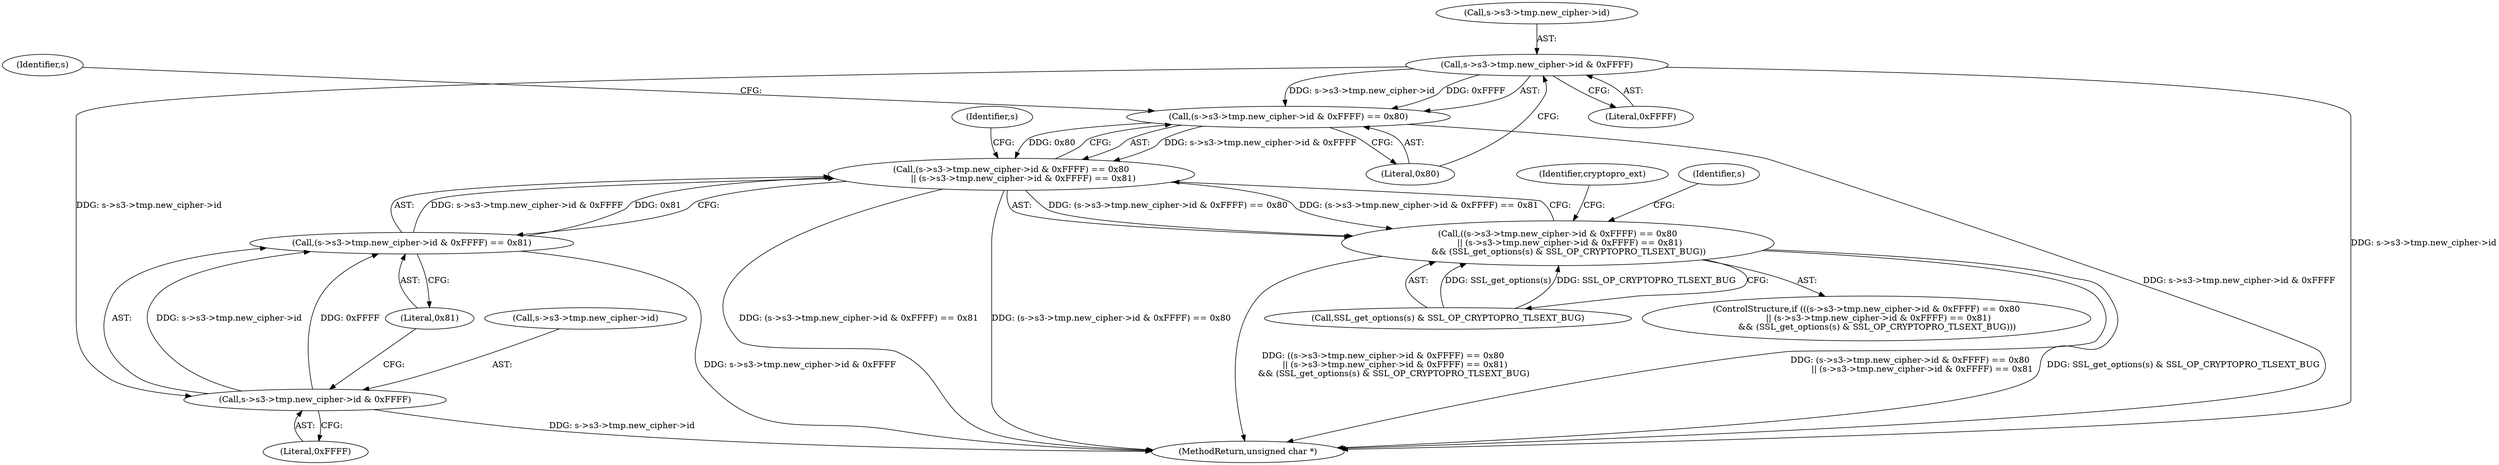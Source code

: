 digraph "0_openssl_4ad93618d26a3ea23d36ad5498ff4f59eff3a4d2_6@pointer" {
"1000445" [label="(Call,s->s3->tmp.new_cipher->id & 0xFFFF)"];
"1000444" [label="(Call,(s->s3->tmp.new_cipher->id & 0xFFFF) == 0x80)"];
"1000443" [label="(Call,(s->s3->tmp.new_cipher->id & 0xFFFF) == 0x80\n         || (s->s3->tmp.new_cipher->id & 0xFFFF) == 0x81)"];
"1000442" [label="(Call,((s->s3->tmp.new_cipher->id & 0xFFFF) == 0x80\n         || (s->s3->tmp.new_cipher->id & 0xFFFF) == 0x81)\n        && (SSL_get_options(s) & SSL_OP_CRYPTOPRO_TLSEXT_BUG))"];
"1000458" [label="(Call,s->s3->tmp.new_cipher->id & 0xFFFF)"];
"1000457" [label="(Call,(s->s3->tmp.new_cipher->id & 0xFFFF) == 0x81)"];
"1000498" [label="(Identifier,s)"];
"1000456" [label="(Literal,0x80)"];
"1000469" [label="(Literal,0x81)"];
"1000444" [label="(Call,(s->s3->tmp.new_cipher->id & 0xFFFF) == 0x80)"];
"1000445" [label="(Call,s->s3->tmp.new_cipher->id & 0xFFFF)"];
"1000794" [label="(MethodReturn,unsigned char *)"];
"1000442" [label="(Call,((s->s3->tmp.new_cipher->id & 0xFFFF) == 0x80\n         || (s->s3->tmp.new_cipher->id & 0xFFFF) == 0x81)\n        && (SSL_get_options(s) & SSL_OP_CRYPTOPRO_TLSEXT_BUG))"];
"1000472" [label="(Identifier,s)"];
"1000443" [label="(Call,(s->s3->tmp.new_cipher->id & 0xFFFF) == 0x80\n         || (s->s3->tmp.new_cipher->id & 0xFFFF) == 0x81)"];
"1000470" [label="(Call,SSL_get_options(s) & SSL_OP_CRYPTOPRO_TLSEXT_BUG)"];
"1000477" [label="(Identifier,cryptopro_ext)"];
"1000459" [label="(Call,s->s3->tmp.new_cipher->id)"];
"1000455" [label="(Literal,0xFFFF)"];
"1000446" [label="(Call,s->s3->tmp.new_cipher->id)"];
"1000463" [label="(Identifier,s)"];
"1000457" [label="(Call,(s->s3->tmp.new_cipher->id & 0xFFFF) == 0x81)"];
"1000441" [label="(ControlStructure,if (((s->s3->tmp.new_cipher->id & 0xFFFF) == 0x80\n         || (s->s3->tmp.new_cipher->id & 0xFFFF) == 0x81)\n        && (SSL_get_options(s) & SSL_OP_CRYPTOPRO_TLSEXT_BUG)))"];
"1000468" [label="(Literal,0xFFFF)"];
"1000458" [label="(Call,s->s3->tmp.new_cipher->id & 0xFFFF)"];
"1000445" -> "1000444"  [label="AST: "];
"1000445" -> "1000455"  [label="CFG: "];
"1000446" -> "1000445"  [label="AST: "];
"1000455" -> "1000445"  [label="AST: "];
"1000456" -> "1000445"  [label="CFG: "];
"1000445" -> "1000794"  [label="DDG: s->s3->tmp.new_cipher->id"];
"1000445" -> "1000444"  [label="DDG: s->s3->tmp.new_cipher->id"];
"1000445" -> "1000444"  [label="DDG: 0xFFFF"];
"1000445" -> "1000458"  [label="DDG: s->s3->tmp.new_cipher->id"];
"1000444" -> "1000443"  [label="AST: "];
"1000444" -> "1000456"  [label="CFG: "];
"1000456" -> "1000444"  [label="AST: "];
"1000463" -> "1000444"  [label="CFG: "];
"1000443" -> "1000444"  [label="CFG: "];
"1000444" -> "1000794"  [label="DDG: s->s3->tmp.new_cipher->id & 0xFFFF"];
"1000444" -> "1000443"  [label="DDG: s->s3->tmp.new_cipher->id & 0xFFFF"];
"1000444" -> "1000443"  [label="DDG: 0x80"];
"1000443" -> "1000442"  [label="AST: "];
"1000443" -> "1000457"  [label="CFG: "];
"1000457" -> "1000443"  [label="AST: "];
"1000472" -> "1000443"  [label="CFG: "];
"1000442" -> "1000443"  [label="CFG: "];
"1000443" -> "1000794"  [label="DDG: (s->s3->tmp.new_cipher->id & 0xFFFF) == 0x81"];
"1000443" -> "1000794"  [label="DDG: (s->s3->tmp.new_cipher->id & 0xFFFF) == 0x80"];
"1000443" -> "1000442"  [label="DDG: (s->s3->tmp.new_cipher->id & 0xFFFF) == 0x80"];
"1000443" -> "1000442"  [label="DDG: (s->s3->tmp.new_cipher->id & 0xFFFF) == 0x81"];
"1000457" -> "1000443"  [label="DDG: s->s3->tmp.new_cipher->id & 0xFFFF"];
"1000457" -> "1000443"  [label="DDG: 0x81"];
"1000442" -> "1000441"  [label="AST: "];
"1000442" -> "1000470"  [label="CFG: "];
"1000470" -> "1000442"  [label="AST: "];
"1000477" -> "1000442"  [label="CFG: "];
"1000498" -> "1000442"  [label="CFG: "];
"1000442" -> "1000794"  [label="DDG: ((s->s3->tmp.new_cipher->id & 0xFFFF) == 0x80\n         || (s->s3->tmp.new_cipher->id & 0xFFFF) == 0x81)\n        && (SSL_get_options(s) & SSL_OP_CRYPTOPRO_TLSEXT_BUG)"];
"1000442" -> "1000794"  [label="DDG: (s->s3->tmp.new_cipher->id & 0xFFFF) == 0x80\n         || (s->s3->tmp.new_cipher->id & 0xFFFF) == 0x81"];
"1000442" -> "1000794"  [label="DDG: SSL_get_options(s) & SSL_OP_CRYPTOPRO_TLSEXT_BUG"];
"1000470" -> "1000442"  [label="DDG: SSL_get_options(s)"];
"1000470" -> "1000442"  [label="DDG: SSL_OP_CRYPTOPRO_TLSEXT_BUG"];
"1000458" -> "1000457"  [label="AST: "];
"1000458" -> "1000468"  [label="CFG: "];
"1000459" -> "1000458"  [label="AST: "];
"1000468" -> "1000458"  [label="AST: "];
"1000469" -> "1000458"  [label="CFG: "];
"1000458" -> "1000794"  [label="DDG: s->s3->tmp.new_cipher->id"];
"1000458" -> "1000457"  [label="DDG: s->s3->tmp.new_cipher->id"];
"1000458" -> "1000457"  [label="DDG: 0xFFFF"];
"1000457" -> "1000469"  [label="CFG: "];
"1000469" -> "1000457"  [label="AST: "];
"1000457" -> "1000794"  [label="DDG: s->s3->tmp.new_cipher->id & 0xFFFF"];
}
